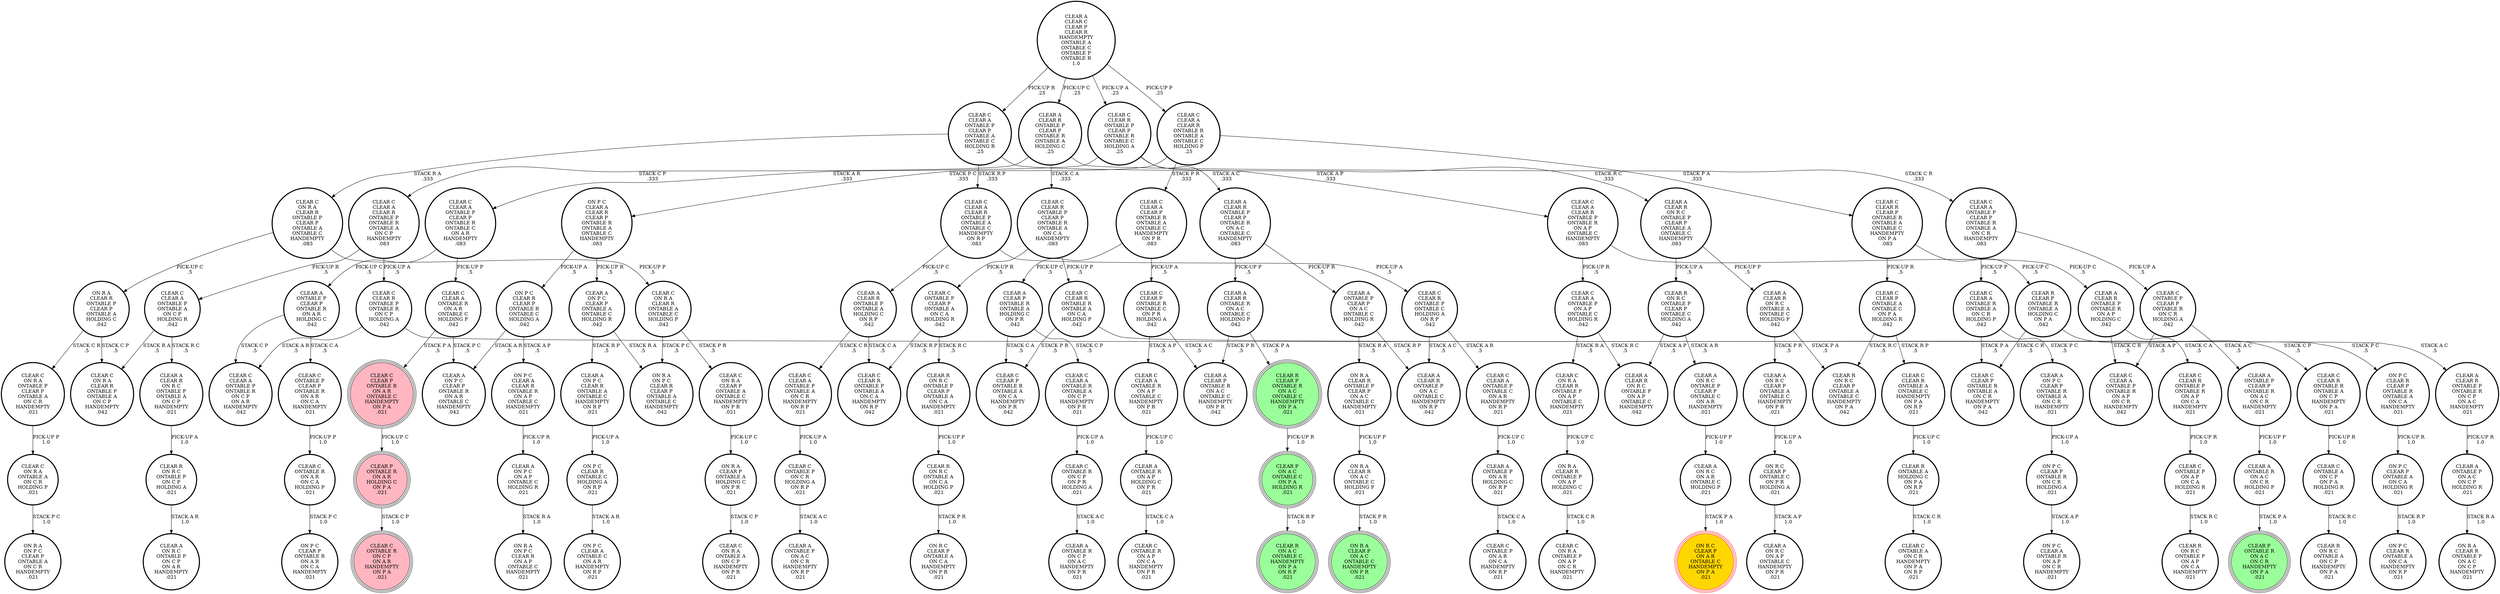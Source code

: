 digraph {
"CLEAR C\nON R A\nONTABLE A\nON C R\nHOLDING P\n.021\n" -> "ON R A\nON P C\nCLEAR P\nONTABLE A\nON C R\nHANDEMPTY\n.021\n"[label="STACK P C\n1.0\n"];
"CLEAR A\nCLEAR R\nONTABLE P\nCLEAR P\nONTABLE R\nON A C\nONTABLE C\nHANDEMPTY\n.083\n" -> "CLEAR A\nCLEAR R\nONTABLE R\nON A C\nONTABLE C\nHOLDING P\n.042\n"[label="PICK-UP P\n.5\n"];
"CLEAR A\nCLEAR R\nONTABLE P\nCLEAR P\nONTABLE R\nON A C\nONTABLE C\nHANDEMPTY\n.083\n" -> "CLEAR A\nONTABLE P\nCLEAR P\nON A C\nONTABLE C\nHOLDING R\n.042\n"[label="PICK-UP R\n.5\n"];
"CLEAR A\nONTABLE P\nON A C\nON C P\nHOLDING R\n.021\n" -> "ON R A\nCLEAR R\nONTABLE P\nON A C\nON C P\nHANDEMPTY\n.021\n"[label="STACK R A\n1.0\n"];
"CLEAR C\nCLEAR R\nONTABLE P\nONTABLE R\nON A P\nON C A\nHANDEMPTY\n.021\n" -> "CLEAR C\nONTABLE P\nON A P\nON C A\nHOLDING R\n.021\n"[label="PICK-UP R\n1.0\n"];
"ON R A\nCLEAR R\nONTABLE P\nCLEAR P\nON A C\nONTABLE C\nHANDEMPTY\n.021\n" -> "ON R A\nCLEAR R\nON A C\nONTABLE C\nHOLDING P\n.021\n"[label="PICK-UP P\n1.0\n"];
"ON R A\nCLEAR P\nONTABLE A\nHOLDING C\nON P R\n.021\n" -> "CLEAR C\nON R A\nONTABLE A\nON C P\nHANDEMPTY\nON P R\n.021\n"[label="STACK C P\n1.0\n"];
"ON R A\nCLEAR R\nONTABLE P\nCLEAR P\nONTABLE A\nHOLDING C\n.042\n" -> "CLEAR C\nON R A\nCLEAR R\nONTABLE P\nONTABLE A\nON C P\nHANDEMPTY\n.042\n"[label="STACK C P\n.5\n"];
"ON R A\nCLEAR R\nONTABLE P\nCLEAR P\nONTABLE A\nHOLDING C\n.042\n" -> "CLEAR C\nON R A\nONTABLE P\nCLEAR P\nONTABLE A\nON C R\nHANDEMPTY\n.021\n"[label="STACK C R\n.5\n"];
"CLEAR R\nCLEAR P\nONTABLE R\nON A C\nONTABLE C\nHANDEMPTY\nON P A\n.021\n" -> "CLEAR P\nON A C\nONTABLE C\nON P A\nHOLDING R\n.021\n"[label="PICK-UP R\n1.0\n"];
"ON P C\nCLEAR P\nONTABLE A\nON C A\nHOLDING R\n.021\n" -> "ON P C\nCLEAR R\nONTABLE A\nON C A\nHANDEMPTY\nON R P\n.021\n"[label="STACK R P\n1.0\n"];
"CLEAR C\nCLEAR A\nONTABLE P\nCLEAR P\nONTABLE A\nONTABLE C\nHOLDING R\n.25\n" -> "CLEAR C\nCLEAR A\nCLEAR R\nONTABLE P\nONTABLE A\nONTABLE C\nHANDEMPTY\nON R P\n.083\n"[label="STACK R P\n.333\n"];
"CLEAR C\nCLEAR A\nONTABLE P\nCLEAR P\nONTABLE A\nONTABLE C\nHOLDING R\n.25\n" -> "CLEAR C\nON R A\nCLEAR R\nONTABLE P\nCLEAR P\nONTABLE A\nONTABLE C\nHANDEMPTY\n.083\n"[label="STACK R A\n.333\n"];
"CLEAR C\nCLEAR A\nONTABLE P\nCLEAR P\nONTABLE A\nONTABLE C\nHOLDING R\n.25\n" -> "CLEAR A\nCLEAR R\nON R C\nONTABLE P\nCLEAR P\nONTABLE A\nONTABLE C\nHANDEMPTY\n.083\n"[label="STACK R C\n.333\n"];
"CLEAR C\nCLEAR A\nONTABLE P\nON A P\nONTABLE C\nHOLDING R\n.042\n" -> "CLEAR C\nON R A\nCLEAR R\nONTABLE P\nON A P\nONTABLE C\nHANDEMPTY\n.021\n"[label="STACK R A\n.5\n"];
"CLEAR C\nCLEAR A\nONTABLE P\nON A P\nONTABLE C\nHOLDING R\n.042\n" -> "CLEAR A\nCLEAR R\nON R C\nONTABLE P\nON A P\nONTABLE C\nHANDEMPTY\n.042\n"[label="STACK R C\n.5\n"];
"CLEAR C\nCLEAR R\nONTABLE P\nCLEAR P\nONTABLE R\nONTABLE C\nHOLDING A\n.25\n" -> "CLEAR C\nCLEAR A\nCLEAR R\nONTABLE P\nONTABLE R\nON A P\nONTABLE C\nHANDEMPTY\n.083\n"[label="STACK A P\n.333\n"];
"CLEAR C\nCLEAR R\nONTABLE P\nCLEAR P\nONTABLE R\nONTABLE C\nHOLDING A\n.25\n" -> "CLEAR A\nCLEAR R\nONTABLE P\nCLEAR P\nONTABLE R\nON A C\nONTABLE C\nHANDEMPTY\n.083\n"[label="STACK A C\n.333\n"];
"CLEAR C\nCLEAR R\nONTABLE P\nCLEAR P\nONTABLE R\nONTABLE C\nHOLDING A\n.25\n" -> "CLEAR C\nCLEAR A\nONTABLE P\nCLEAR P\nONTABLE R\nONTABLE C\nON A R\nHANDEMPTY\n.083\n"[label="STACK A R\n.333\n"];
"CLEAR C\nCLEAR R\nONTABLE A\nONTABLE C\nHANDEMPTY\nON P A\nON R P\n.021\n" -> "CLEAR R\nONTABLE A\nHOLDING C\nON P A\nON R P\n.021\n"[label="PICK-UP C\n1.0\n"];
"CLEAR A\nCLEAR C\nCLEAR P\nCLEAR R\nHANDEMPTY\nONTABLE A\nONTABLE C\nONTABLE P\nONTABLE R\n1.0\n" -> "CLEAR C\nCLEAR R\nONTABLE P\nCLEAR P\nONTABLE R\nONTABLE C\nHOLDING A\n.25\n"[label="PICK-UP A\n.25\n"];
"CLEAR A\nCLEAR C\nCLEAR P\nCLEAR R\nHANDEMPTY\nONTABLE A\nONTABLE C\nONTABLE P\nONTABLE R\n1.0\n" -> "CLEAR A\nCLEAR R\nONTABLE P\nCLEAR P\nONTABLE R\nONTABLE A\nHOLDING C\n.25\n"[label="PICK-UP C\n.25\n"];
"CLEAR A\nCLEAR C\nCLEAR P\nCLEAR R\nHANDEMPTY\nONTABLE A\nONTABLE C\nONTABLE P\nONTABLE R\n1.0\n" -> "CLEAR C\nCLEAR A\nCLEAR R\nONTABLE R\nONTABLE A\nONTABLE C\nHOLDING P\n.25\n"[label="PICK-UP P\n.25\n"];
"CLEAR A\nCLEAR C\nCLEAR P\nCLEAR R\nHANDEMPTY\nONTABLE A\nONTABLE C\nONTABLE P\nONTABLE R\n1.0\n" -> "CLEAR C\nCLEAR A\nONTABLE P\nCLEAR P\nONTABLE A\nONTABLE C\nHOLDING R\n.25\n"[label="PICK-UP R\n.25\n"];
"CLEAR C\nCLEAR A\nONTABLE P\nONTABLE A\nON C P\nHOLDING R\n.042\n" -> "CLEAR C\nON R A\nCLEAR R\nONTABLE P\nONTABLE A\nON C P\nHANDEMPTY\n.042\n"[label="STACK R A\n.5\n"];
"CLEAR C\nCLEAR A\nONTABLE P\nONTABLE A\nON C P\nHOLDING R\n.042\n" -> "CLEAR A\nCLEAR R\nON R C\nONTABLE P\nONTABLE A\nON C P\nHANDEMPTY\n.021\n"[label="STACK R C\n.5\n"];
"CLEAR A\nONTABLE P\nCLEAR P\nONTABLE R\nON A R\nHOLDING C\n.042\n" -> "CLEAR C\nONTABLE P\nCLEAR P\nONTABLE R\nON A R\nON C A\nHANDEMPTY\n.021\n"[label="STACK C A\n.5\n"];
"CLEAR A\nONTABLE P\nCLEAR P\nONTABLE R\nON A R\nHOLDING C\n.042\n" -> "CLEAR C\nCLEAR A\nONTABLE P\nONTABLE R\nON C P\nON A R\nHANDEMPTY\n.042\n"[label="STACK C P\n.5\n"];
"CLEAR A\nON R C\nCLEAR P\nONTABLE A\nONTABLE C\nHANDEMPTY\nON P R\n.021\n" -> "ON R C\nCLEAR P\nONTABLE C\nON P R\nHOLDING A\n.021\n"[label="PICK-UP A\n1.0\n"];
"CLEAR C\nCLEAR A\nONTABLE R\nONTABLE A\nON C R\nHOLDING P\n.042\n" -> "CLEAR A\nON P C\nCLEAR P\nONTABLE R\nONTABLE A\nON C R\nHANDEMPTY\n.021\n"[label="STACK P C\n.5\n"];
"CLEAR C\nCLEAR A\nONTABLE R\nONTABLE A\nON C R\nHOLDING P\n.042\n" -> "CLEAR C\nCLEAR P\nONTABLE R\nONTABLE A\nON C R\nHANDEMPTY\nON P A\n.042\n"[label="STACK P A\n.5\n"];
"CLEAR R\nON R C\nONTABLE A\nON C A\nHOLDING P\n.021\n" -> "ON R C\nCLEAR P\nONTABLE A\nON C A\nHANDEMPTY\nON P R\n.021\n"[label="STACK P R\n1.0\n"];
"ON R A\nCLEAR R\nONTABLE P\nON A P\nHOLDING C\n.021\n" -> "CLEAR C\nON R A\nONTABLE P\nON A P\nON C R\nHANDEMPTY\n.021\n"[label="STACK C R\n1.0\n"];
"CLEAR C\nCLEAR P\nONTABLE R\nON A R\nONTABLE C\nHANDEMPTY\nON P A\n.021\n" -> "CLEAR P\nONTABLE R\nON A R\nHOLDING C\nON P A\n.021\n"[label="PICK-UP C\n1.0\n"];
"CLEAR C\nCLEAR R\nONTABLE R\nONTABLE A\nON C P\nHANDEMPTY\nON P A\n.021\n" -> "CLEAR C\nONTABLE A\nON C P\nON P A\nHOLDING R\n.021\n"[label="PICK-UP R\n1.0\n"];
"CLEAR C\nONTABLE R\nON A R\nON C A\nHOLDING P\n.021\n" -> "ON P C\nCLEAR P\nONTABLE R\nON A R\nON C A\nHANDEMPTY\n.021\n"[label="STACK P C\n1.0\n"];
"CLEAR A\nON P C\nCLEAR P\nONTABLE A\nONTABLE C\nHOLDING R\n.042\n" -> "CLEAR A\nON P C\nCLEAR R\nONTABLE A\nONTABLE C\nHANDEMPTY\nON R P\n.021\n"[label="STACK R P\n.5\n"];
"CLEAR A\nON P C\nCLEAR P\nONTABLE A\nONTABLE C\nHOLDING R\n.042\n" -> "ON R A\nON P C\nCLEAR R\nCLEAR P\nONTABLE A\nONTABLE C\nHANDEMPTY\n.042\n"[label="STACK R A\n.5\n"];
"CLEAR C\nON R A\nCLEAR R\nONTABLE A\nONTABLE C\nHOLDING P\n.042\n" -> "ON R A\nON P C\nCLEAR R\nCLEAR P\nONTABLE A\nONTABLE C\nHANDEMPTY\n.042\n"[label="STACK P C\n.5\n"];
"CLEAR C\nON R A\nCLEAR R\nONTABLE A\nONTABLE C\nHOLDING P\n.042\n" -> "CLEAR C\nON R A\nCLEAR P\nONTABLE A\nONTABLE C\nHANDEMPTY\nON P R\n.021\n"[label="STACK P R\n.5\n"];
"CLEAR A\nONTABLE P\nON A R\nHOLDING C\nON R P\n.021\n" -> "CLEAR C\nONTABLE P\nON A R\nON C A\nHANDEMPTY\nON R P\n.021\n"[label="STACK C A\n1.0\n"];
"CLEAR C\nCLEAR A\nONTABLE P\nONTABLE A\nON C R\nHANDEMPTY\nON R P\n.021\n" -> "CLEAR C\nONTABLE P\nON C R\nHOLDING A\nON R P\n.021\n"[label="PICK-UP A\n1.0\n"];
"CLEAR C\nON R A\nCLEAR P\nONTABLE A\nONTABLE C\nHANDEMPTY\nON P R\n.021\n" -> "ON R A\nCLEAR P\nONTABLE A\nHOLDING C\nON P R\n.021\n"[label="PICK-UP C\n1.0\n"];
"CLEAR C\nONTABLE R\nON C P\nON P R\nHOLDING A\n.021\n" -> "CLEAR A\nONTABLE R\nON C P\nON A C\nHANDEMPTY\nON P R\n.021\n"[label="STACK A C\n1.0\n"];
"CLEAR C\nONTABLE A\nON C P\nON P A\nHOLDING R\n.021\n" -> "CLEAR R\nON R C\nONTABLE A\nON C P\nHANDEMPTY\nON P A\n.021\n"[label="STACK R C\n1.0\n"];
"CLEAR C\nON R A\nONTABLE P\nCLEAR P\nONTABLE A\nON C R\nHANDEMPTY\n.021\n" -> "CLEAR C\nON R A\nONTABLE A\nON C R\nHOLDING P\n.021\n"[label="PICK-UP P\n1.0\n"];
"ON R C\nCLEAR P\nONTABLE C\nON P R\nHOLDING A\n.021\n" -> "CLEAR A\nON R C\nON A P\nONTABLE C\nHANDEMPTY\nON P R\n.021\n"[label="STACK A P\n1.0\n"];
"CLEAR C\nCLEAR A\nONTABLE R\nON A P\nONTABLE C\nHANDEMPTY\nON P R\n.021\n" -> "CLEAR A\nONTABLE R\nON A P\nHOLDING C\nON P R\n.021\n"[label="PICK-UP C\n1.0\n"];
"CLEAR A\nON P C\nCLEAR P\nONTABLE R\nONTABLE A\nON C R\nHANDEMPTY\n.021\n" -> "ON P C\nCLEAR P\nONTABLE R\nON C R\nHOLDING A\n.021\n"[label="PICK-UP A\n1.0\n"];
"CLEAR C\nCLEAR A\nCLEAR R\nONTABLE P\nONTABLE R\nONTABLE A\nON C P\nHANDEMPTY\n.083\n" -> "CLEAR C\nCLEAR A\nONTABLE P\nONTABLE A\nON C P\nHOLDING R\n.042\n"[label="PICK-UP R\n.5\n"];
"CLEAR C\nCLEAR A\nCLEAR R\nONTABLE P\nONTABLE R\nONTABLE A\nON C P\nHANDEMPTY\n.083\n" -> "CLEAR C\nCLEAR R\nONTABLE P\nONTABLE R\nON C P\nHOLDING A\n.042\n"[label="PICK-UP A\n.5\n"];
"CLEAR A\nCLEAR R\nONTABLE P\nONTABLE A\nHOLDING C\nON R P\n.042\n" -> "CLEAR C\nCLEAR R\nONTABLE P\nONTABLE A\nON C A\nHANDEMPTY\nON R P\n.042\n"[label="STACK C A\n.5\n"];
"CLEAR A\nCLEAR R\nONTABLE P\nONTABLE A\nHOLDING C\nON R P\n.042\n" -> "CLEAR C\nCLEAR A\nONTABLE P\nONTABLE A\nON C R\nHANDEMPTY\nON R P\n.021\n"[label="STACK C R\n.5\n"];
"ON P C\nCLEAR R\nCLEAR P\nONTABLE R\nONTABLE C\nHOLDING A\n.042\n" -> "CLEAR A\nON P C\nCLEAR P\nONTABLE R\nON A R\nONTABLE C\nHANDEMPTY\n.042\n"[label="STACK A R\n.5\n"];
"ON P C\nCLEAR R\nCLEAR P\nONTABLE R\nONTABLE C\nHOLDING A\n.042\n" -> "ON P C\nCLEAR A\nCLEAR R\nONTABLE R\nON A P\nONTABLE C\nHANDEMPTY\n.021\n"[label="STACK A P\n.5\n"];
"ON P C\nCLEAR P\nONTABLE R\nON C R\nHOLDING A\n.021\n" -> "ON P C\nCLEAR A\nONTABLE R\nON A P\nON C R\nHANDEMPTY\n.021\n"[label="STACK A P\n1.0\n"];
"CLEAR A\nONTABLE R\nON A P\nHOLDING C\nON P R\n.021\n" -> "CLEAR C\nONTABLE R\nON A P\nON C A\nHANDEMPTY\nON P R\n.021\n"[label="STACK C A\n1.0\n"];
"CLEAR A\nCLEAR R\nONTABLE P\nONTABLE R\nON C P\nON A C\nHANDEMPTY\n.021\n" -> "CLEAR A\nONTABLE P\nON A C\nON C P\nHOLDING R\n.021\n"[label="PICK-UP R\n1.0\n"];
"CLEAR C\nCLEAR R\nCLEAR P\nONTABLE R\nONTABLE A\nONTABLE C\nHANDEMPTY\nON P A\n.083\n" -> "CLEAR C\nCLEAR P\nONTABLE A\nONTABLE C\nON P A\nHOLDING R\n.042\n"[label="PICK-UP R\n.5\n"];
"CLEAR C\nCLEAR R\nCLEAR P\nONTABLE R\nONTABLE A\nONTABLE C\nHANDEMPTY\nON P A\n.083\n" -> "CLEAR R\nCLEAR P\nONTABLE R\nONTABLE A\nHOLDING C\nON P A\n.042\n"[label="PICK-UP C\n.5\n"];
"CLEAR A\nCLEAR P\nONTABLE R\nONTABLE A\nHOLDING C\nON P R\n.042\n" -> "CLEAR C\nCLEAR A\nONTABLE R\nONTABLE A\nON C P\nHANDEMPTY\nON P R\n.021\n"[label="STACK C P\n.5\n"];
"CLEAR A\nCLEAR P\nONTABLE R\nONTABLE A\nHOLDING C\nON P R\n.042\n" -> "CLEAR C\nCLEAR P\nONTABLE R\nONTABLE A\nON C A\nHANDEMPTY\nON P R\n.042\n"[label="STACK C A\n.5\n"];
"CLEAR A\nON P C\nON A P\nONTABLE C\nHOLDING R\n.021\n" -> "ON R A\nON P C\nCLEAR R\nON A P\nONTABLE C\nHANDEMPTY\n.021\n"[label="STACK R A\n1.0\n"];
"ON R A\nCLEAR R\nON A C\nONTABLE C\nHOLDING P\n.021\n" -> "ON R A\nCLEAR P\nON A C\nONTABLE C\nHANDEMPTY\nON P R\n.021\n"[label="STACK P R\n1.0\n"];
"CLEAR C\nCLEAR A\nONTABLE R\nON A R\nONTABLE C\nHOLDING P\n.042\n" -> "CLEAR C\nCLEAR P\nONTABLE R\nON A R\nONTABLE C\nHANDEMPTY\nON P A\n.021\n"[label="STACK P A\n.5\n"];
"CLEAR C\nCLEAR A\nONTABLE R\nON A R\nONTABLE C\nHOLDING P\n.042\n" -> "CLEAR A\nON P C\nCLEAR P\nONTABLE R\nON A R\nONTABLE C\nHANDEMPTY\n.042\n"[label="STACK P C\n.5\n"];
"ON P C\nCLEAR A\nCLEAR R\nONTABLE R\nON A P\nONTABLE C\nHANDEMPTY\n.021\n" -> "CLEAR A\nON P C\nON A P\nONTABLE C\nHOLDING R\n.021\n"[label="PICK-UP R\n1.0\n"];
"CLEAR C\nONTABLE P\nON C R\nHOLDING A\nON R P\n.021\n" -> "CLEAR A\nONTABLE P\nON A C\nON C R\nHANDEMPTY\nON R P\n.021\n"[label="STACK A C\n1.0\n"];
"ON P C\nCLEAR A\nCLEAR R\nCLEAR P\nONTABLE R\nONTABLE A\nONTABLE C\nHANDEMPTY\n.083\n" -> "CLEAR A\nON P C\nCLEAR P\nONTABLE A\nONTABLE C\nHOLDING R\n.042\n"[label="PICK-UP R\n.5\n"];
"ON P C\nCLEAR A\nCLEAR R\nCLEAR P\nONTABLE R\nONTABLE A\nONTABLE C\nHANDEMPTY\n.083\n" -> "ON P C\nCLEAR R\nCLEAR P\nONTABLE R\nONTABLE C\nHOLDING A\n.042\n"[label="PICK-UP A\n.5\n"];
"CLEAR A\nCLEAR R\nONTABLE P\nONTABLE R\nON A P\nHOLDING C\n.042\n" -> "CLEAR C\nCLEAR R\nONTABLE P\nONTABLE R\nON A P\nON C A\nHANDEMPTY\n.021\n"[label="STACK C A\n.5\n"];
"CLEAR A\nCLEAR R\nONTABLE P\nONTABLE R\nON A P\nHOLDING C\n.042\n" -> "CLEAR C\nCLEAR A\nONTABLE P\nONTABLE R\nON A P\nON C R\nHANDEMPTY\n.042\n"[label="STACK C R\n.5\n"];
"CLEAR C\nCLEAR A\nONTABLE P\nCLEAR P\nONTABLE R\nONTABLE C\nON A R\nHANDEMPTY\n.083\n" -> "CLEAR A\nONTABLE P\nCLEAR P\nONTABLE R\nON A R\nHOLDING C\n.042\n"[label="PICK-UP C\n.5\n"];
"CLEAR C\nCLEAR A\nONTABLE P\nCLEAR P\nONTABLE R\nONTABLE C\nON A R\nHANDEMPTY\n.083\n" -> "CLEAR C\nCLEAR A\nONTABLE R\nON A R\nONTABLE C\nHOLDING P\n.042\n"[label="PICK-UP P\n.5\n"];
"CLEAR A\nON R C\nON A R\nONTABLE C\nHOLDING P\n.021\n" -> "ON R C\nCLEAR P\nON A R\nONTABLE C\nHANDEMPTY\nON P A\n.021\n"[label="STACK P A\n1.0\n"];
"CLEAR A\nONTABLE P\nCLEAR P\nON A C\nONTABLE C\nHOLDING R\n.042\n" -> "CLEAR A\nCLEAR R\nONTABLE P\nON A C\nONTABLE C\nHANDEMPTY\nON R P\n.042\n"[label="STACK R P\n.5\n"];
"CLEAR A\nONTABLE P\nCLEAR P\nON A C\nONTABLE C\nHOLDING R\n.042\n" -> "ON R A\nCLEAR R\nONTABLE P\nCLEAR P\nON A C\nONTABLE C\nHANDEMPTY\n.021\n"[label="STACK R A\n.5\n"];
"CLEAR C\nCLEAR P\nONTABLE R\nONTABLE C\nON P R\nHOLDING A\n.042\n" -> "CLEAR C\nCLEAR A\nONTABLE R\nON A P\nONTABLE C\nHANDEMPTY\nON P R\n.021\n"[label="STACK A P\n.5\n"];
"CLEAR C\nCLEAR P\nONTABLE R\nONTABLE C\nON P R\nHOLDING A\n.042\n" -> "CLEAR A\nCLEAR P\nONTABLE R\nON A C\nONTABLE C\nHANDEMPTY\nON P R\n.042\n"[label="STACK A C\n.5\n"];
"CLEAR C\nCLEAR A\nCLEAR P\nONTABLE R\nONTABLE A\nONTABLE C\nHANDEMPTY\nON P R\n.083\n" -> "CLEAR A\nCLEAR P\nONTABLE R\nONTABLE A\nHOLDING C\nON P R\n.042\n"[label="PICK-UP C\n.5\n"];
"CLEAR C\nCLEAR A\nCLEAR P\nONTABLE R\nONTABLE A\nONTABLE C\nHANDEMPTY\nON P R\n.083\n" -> "CLEAR C\nCLEAR P\nONTABLE R\nONTABLE C\nON P R\nHOLDING A\n.042\n"[label="PICK-UP A\n.5\n"];
"ON P C\nCLEAR R\nONTABLE C\nHOLDING A\nON R P\n.021\n" -> "ON P C\nCLEAR A\nONTABLE C\nON A R\nHANDEMPTY\nON R P\n.021\n"[label="STACK A R\n1.0\n"];
"CLEAR C\nONTABLE P\nCLEAR P\nONTABLE R\nON A R\nON C A\nHANDEMPTY\n.021\n" -> "CLEAR C\nONTABLE R\nON A R\nON C A\nHOLDING P\n.021\n"[label="PICK-UP P\n1.0\n"];
"CLEAR R\nON R C\nONTABLE P\nCLEAR P\nONTABLE A\nON C A\nHANDEMPTY\n.021\n" -> "CLEAR R\nON R C\nONTABLE A\nON C A\nHOLDING P\n.021\n"[label="PICK-UP P\n1.0\n"];
"CLEAR C\nCLEAR A\nCLEAR R\nONTABLE P\nONTABLE R\nON A P\nONTABLE C\nHANDEMPTY\n.083\n" -> "CLEAR A\nCLEAR R\nONTABLE P\nONTABLE R\nON A P\nHOLDING C\n.042\n"[label="PICK-UP C\n.5\n"];
"CLEAR C\nCLEAR A\nCLEAR R\nONTABLE P\nONTABLE R\nON A P\nONTABLE C\nHANDEMPTY\n.083\n" -> "CLEAR C\nCLEAR A\nONTABLE P\nON A P\nONTABLE C\nHOLDING R\n.042\n"[label="PICK-UP R\n.5\n"];
"CLEAR C\nONTABLE P\nCLEAR P\nONTABLE R\nON C R\nHOLDING A\n.042\n" -> "CLEAR C\nCLEAR A\nONTABLE P\nONTABLE R\nON A P\nON C R\nHANDEMPTY\n.042\n"[label="STACK A P\n.5\n"];
"CLEAR C\nONTABLE P\nCLEAR P\nONTABLE R\nON C R\nHOLDING A\n.042\n" -> "CLEAR A\nONTABLE P\nCLEAR P\nONTABLE R\nON A C\nON C R\nHANDEMPTY\n.021\n"[label="STACK A C\n.5\n"];
"CLEAR A\nON R C\nONTABLE P\nCLEAR P\nONTABLE C\nON A R\nHANDEMPTY\n.021\n" -> "CLEAR A\nON R C\nON A R\nONTABLE C\nHOLDING P\n.021\n"[label="PICK-UP P\n1.0\n"];
"CLEAR C\nCLEAR A\nONTABLE P\nCLEAR P\nONTABLE R\nONTABLE A\nON C R\nHANDEMPTY\n.083\n" -> "CLEAR C\nCLEAR A\nONTABLE R\nONTABLE A\nON C R\nHOLDING P\n.042\n"[label="PICK-UP P\n.5\n"];
"CLEAR C\nCLEAR A\nONTABLE P\nCLEAR P\nONTABLE R\nONTABLE A\nON C R\nHANDEMPTY\n.083\n" -> "CLEAR C\nONTABLE P\nCLEAR P\nONTABLE R\nON C R\nHOLDING A\n.042\n"[label="PICK-UP A\n.5\n"];
"CLEAR C\nCLEAR R\nONTABLE P\nONTABLE R\nON C P\nHOLDING A\n.042\n" -> "CLEAR A\nCLEAR R\nONTABLE P\nONTABLE R\nON C P\nON A C\nHANDEMPTY\n.021\n"[label="STACK A C\n.5\n"];
"CLEAR C\nCLEAR R\nONTABLE P\nONTABLE R\nON C P\nHOLDING A\n.042\n" -> "CLEAR C\nCLEAR A\nONTABLE P\nONTABLE R\nON C P\nON A R\nHANDEMPTY\n.042\n"[label="STACK A R\n.5\n"];
"CLEAR C\nONTABLE P\nCLEAR P\nONTABLE A\nON C A\nHOLDING R\n.042\n" -> "CLEAR R\nON R C\nONTABLE P\nCLEAR P\nONTABLE A\nON C A\nHANDEMPTY\n.021\n"[label="STACK R C\n.5\n"];
"CLEAR C\nONTABLE P\nCLEAR P\nONTABLE A\nON C A\nHOLDING R\n.042\n" -> "CLEAR C\nCLEAR R\nONTABLE P\nONTABLE A\nON C A\nHANDEMPTY\nON R P\n.042\n"[label="STACK R P\n.5\n"];
"CLEAR A\nCLEAR R\nON R C\nONTABLE P\nCLEAR P\nONTABLE A\nONTABLE C\nHANDEMPTY\n.083\n" -> "CLEAR R\nON R C\nONTABLE P\nCLEAR P\nONTABLE C\nHOLDING A\n.042\n"[label="PICK-UP A\n.5\n"];
"CLEAR A\nCLEAR R\nON R C\nONTABLE P\nCLEAR P\nONTABLE A\nONTABLE C\nHANDEMPTY\n.083\n" -> "CLEAR A\nCLEAR R\nON R C\nONTABLE A\nONTABLE C\nHOLDING P\n.042\n"[label="PICK-UP P\n.5\n"];
"CLEAR C\nCLEAR R\nONTABLE P\nCLEAR P\nONTABLE R\nONTABLE A\nON C A\nHANDEMPTY\n.083\n" -> "CLEAR C\nCLEAR R\nONTABLE R\nONTABLE A\nON C A\nHOLDING P\n.042\n"[label="PICK-UP P\n.5\n"];
"CLEAR C\nCLEAR R\nONTABLE P\nCLEAR P\nONTABLE R\nONTABLE A\nON C A\nHANDEMPTY\n.083\n" -> "CLEAR C\nONTABLE P\nCLEAR P\nONTABLE A\nON C A\nHOLDING R\n.042\n"[label="PICK-UP R\n.5\n"];
"CLEAR P\nON A C\nONTABLE C\nON P A\nHOLDING R\n.021\n" -> "CLEAR R\nON A C\nONTABLE C\nHANDEMPTY\nON P A\nON R P\n.021\n"[label="STACK R P\n1.0\n"];
"CLEAR C\nCLEAR A\nONTABLE P\nONTABLE C\nON A R\nHANDEMPTY\nON R P\n.021\n" -> "CLEAR A\nONTABLE P\nON A R\nHOLDING C\nON R P\n.021\n"[label="PICK-UP C\n1.0\n"];
"CLEAR C\nON R A\nCLEAR R\nONTABLE P\nON A P\nONTABLE C\nHANDEMPTY\n.021\n" -> "ON R A\nCLEAR R\nONTABLE P\nON A P\nHOLDING C\n.021\n"[label="PICK-UP C\n1.0\n"];
"CLEAR P\nONTABLE R\nON A R\nHOLDING C\nON P A\n.021\n" -> "CLEAR C\nONTABLE R\nON C P\nON A R\nHANDEMPTY\nON P A\n.021\n"[label="STACK C P\n1.0\n"];
"CLEAR A\nON P C\nCLEAR R\nONTABLE A\nONTABLE C\nHANDEMPTY\nON R P\n.021\n" -> "ON P C\nCLEAR R\nONTABLE C\nHOLDING A\nON R P\n.021\n"[label="PICK-UP A\n1.0\n"];
"CLEAR A\nONTABLE R\nON A C\nON C R\nHOLDING P\n.021\n" -> "CLEAR P\nONTABLE R\nON A C\nON C R\nHANDEMPTY\nON P A\n.021\n"[label="STACK P A\n1.0\n"];
"CLEAR C\nCLEAR R\nONTABLE P\nONTABLE C\nHOLDING A\nON R P\n.042\n" -> "CLEAR A\nCLEAR R\nONTABLE P\nON A C\nONTABLE C\nHANDEMPTY\nON R P\n.042\n"[label="STACK A C\n.5\n"];
"CLEAR C\nCLEAR R\nONTABLE P\nONTABLE C\nHOLDING A\nON R P\n.042\n" -> "CLEAR C\nCLEAR A\nONTABLE P\nONTABLE C\nON A R\nHANDEMPTY\nON R P\n.021\n"[label="STACK A R\n.5\n"];
"CLEAR R\nON R C\nONTABLE P\nON C P\nHOLDING A\n.021\n" -> "CLEAR A\nON R C\nONTABLE P\nON C P\nON A R\nHANDEMPTY\n.021\n"[label="STACK A R\n1.0\n"];
"CLEAR A\nCLEAR R\nON R C\nONTABLE A\nONTABLE C\nHOLDING P\n.042\n" -> "CLEAR R\nON R C\nCLEAR P\nONTABLE A\nONTABLE C\nHANDEMPTY\nON P A\n.042\n"[label="STACK P A\n.5\n"];
"CLEAR A\nCLEAR R\nON R C\nONTABLE A\nONTABLE C\nHOLDING P\n.042\n" -> "CLEAR A\nON R C\nCLEAR P\nONTABLE A\nONTABLE C\nHANDEMPTY\nON P R\n.021\n"[label="STACK P R\n.5\n"];
"CLEAR A\nCLEAR R\nONTABLE R\nON A C\nONTABLE C\nHOLDING P\n.042\n" -> "CLEAR R\nCLEAR P\nONTABLE R\nON A C\nONTABLE C\nHANDEMPTY\nON P A\n.021\n"[label="STACK P A\n.5\n"];
"CLEAR A\nCLEAR R\nONTABLE R\nON A C\nONTABLE C\nHOLDING P\n.042\n" -> "CLEAR A\nCLEAR P\nONTABLE R\nON A C\nONTABLE C\nHANDEMPTY\nON P R\n.042\n"[label="STACK P R\n.5\n"];
"ON P C\nCLEAR R\nCLEAR P\nONTABLE R\nONTABLE A\nON C A\nHANDEMPTY\n.021\n" -> "ON P C\nCLEAR P\nONTABLE A\nON C A\nHOLDING R\n.021\n"[label="PICK-UP R\n1.0\n"];
"CLEAR C\nONTABLE P\nON A P\nON C A\nHOLDING R\n.021\n" -> "CLEAR R\nON R C\nONTABLE P\nON A P\nON C A\nHANDEMPTY\n.021\n"[label="STACK R C\n1.0\n"];
"CLEAR C\nON R A\nCLEAR R\nONTABLE P\nCLEAR P\nONTABLE A\nONTABLE C\nHANDEMPTY\n.083\n" -> "ON R A\nCLEAR R\nONTABLE P\nCLEAR P\nONTABLE A\nHOLDING C\n.042\n"[label="PICK-UP C\n.5\n"];
"CLEAR C\nON R A\nCLEAR R\nONTABLE P\nCLEAR P\nONTABLE A\nONTABLE C\nHANDEMPTY\n.083\n" -> "CLEAR C\nON R A\nCLEAR R\nONTABLE A\nONTABLE C\nHOLDING P\n.042\n"[label="PICK-UP P\n.5\n"];
"CLEAR R\nON R C\nONTABLE P\nCLEAR P\nONTABLE C\nHOLDING A\n.042\n" -> "CLEAR A\nCLEAR R\nON R C\nONTABLE P\nON A P\nONTABLE C\nHANDEMPTY\n.042\n"[label="STACK A P\n.5\n"];
"CLEAR R\nON R C\nONTABLE P\nCLEAR P\nONTABLE C\nHOLDING A\n.042\n" -> "CLEAR A\nON R C\nONTABLE P\nCLEAR P\nONTABLE C\nON A R\nHANDEMPTY\n.021\n"[label="STACK A R\n.5\n"];
"CLEAR A\nCLEAR R\nON R C\nONTABLE P\nONTABLE A\nON C P\nHANDEMPTY\n.021\n" -> "CLEAR R\nON R C\nONTABLE P\nON C P\nHOLDING A\n.021\n"[label="PICK-UP A\n1.0\n"];
"CLEAR C\nCLEAR P\nONTABLE A\nONTABLE C\nON P A\nHOLDING R\n.042\n" -> "CLEAR C\nCLEAR R\nONTABLE A\nONTABLE C\nHANDEMPTY\nON P A\nON R P\n.021\n"[label="STACK R P\n.5\n"];
"CLEAR C\nCLEAR P\nONTABLE A\nONTABLE C\nON P A\nHOLDING R\n.042\n" -> "CLEAR R\nON R C\nCLEAR P\nONTABLE A\nONTABLE C\nHANDEMPTY\nON P A\n.042\n"[label="STACK R C\n.5\n"];
"CLEAR C\nCLEAR A\nCLEAR R\nONTABLE P\nONTABLE A\nONTABLE C\nHANDEMPTY\nON R P\n.083\n" -> "CLEAR A\nCLEAR R\nONTABLE P\nONTABLE A\nHOLDING C\nON R P\n.042\n"[label="PICK-UP C\n.5\n"];
"CLEAR C\nCLEAR A\nCLEAR R\nONTABLE P\nONTABLE A\nONTABLE C\nHANDEMPTY\nON R P\n.083\n" -> "CLEAR C\nCLEAR R\nONTABLE P\nONTABLE C\nHOLDING A\nON R P\n.042\n"[label="PICK-UP A\n.5\n"];
"CLEAR A\nCLEAR R\nONTABLE P\nCLEAR P\nONTABLE R\nONTABLE A\nHOLDING C\n.25\n" -> "CLEAR C\nCLEAR A\nCLEAR R\nONTABLE P\nONTABLE R\nONTABLE A\nON C P\nHANDEMPTY\n.083\n"[label="STACK C P\n.333\n"];
"CLEAR A\nCLEAR R\nONTABLE P\nCLEAR P\nONTABLE R\nONTABLE A\nHOLDING C\n.25\n" -> "CLEAR C\nCLEAR R\nONTABLE P\nCLEAR P\nONTABLE R\nONTABLE A\nON C A\nHANDEMPTY\n.083\n"[label="STACK C A\n.333\n"];
"CLEAR A\nCLEAR R\nONTABLE P\nCLEAR P\nONTABLE R\nONTABLE A\nHOLDING C\n.25\n" -> "CLEAR C\nCLEAR A\nONTABLE P\nCLEAR P\nONTABLE R\nONTABLE A\nON C R\nHANDEMPTY\n.083\n"[label="STACK C R\n.333\n"];
"CLEAR A\nONTABLE P\nCLEAR P\nONTABLE R\nON A C\nON C R\nHANDEMPTY\n.021\n" -> "CLEAR A\nONTABLE R\nON A C\nON C R\nHOLDING P\n.021\n"[label="PICK-UP P\n1.0\n"];
"CLEAR C\nCLEAR R\nONTABLE R\nONTABLE A\nON C A\nHOLDING P\n.042\n" -> "ON P C\nCLEAR R\nCLEAR P\nONTABLE R\nONTABLE A\nON C A\nHANDEMPTY\n.021\n"[label="STACK P C\n.5\n"];
"CLEAR C\nCLEAR R\nONTABLE R\nONTABLE A\nON C A\nHOLDING P\n.042\n" -> "CLEAR C\nCLEAR P\nONTABLE R\nONTABLE A\nON C A\nHANDEMPTY\nON P R\n.042\n"[label="STACK P R\n.5\n"];
"CLEAR R\nCLEAR P\nONTABLE R\nONTABLE A\nHOLDING C\nON P A\n.042\n" -> "CLEAR C\nCLEAR P\nONTABLE R\nONTABLE A\nON C R\nHANDEMPTY\nON P A\n.042\n"[label="STACK C R\n.5\n"];
"CLEAR R\nCLEAR P\nONTABLE R\nONTABLE A\nHOLDING C\nON P A\n.042\n" -> "CLEAR C\nCLEAR R\nONTABLE R\nONTABLE A\nON C P\nHANDEMPTY\nON P A\n.021\n"[label="STACK C P\n.5\n"];
"CLEAR C\nCLEAR A\nONTABLE R\nONTABLE A\nON C P\nHANDEMPTY\nON P R\n.021\n" -> "CLEAR C\nONTABLE R\nON C P\nON P R\nHOLDING A\n.021\n"[label="PICK-UP A\n1.0\n"];
"CLEAR R\nONTABLE A\nHOLDING C\nON P A\nON R P\n.021\n" -> "CLEAR C\nONTABLE A\nON C R\nHANDEMPTY\nON P A\nON R P\n.021\n"[label="STACK C R\n1.0\n"];
"CLEAR C\nCLEAR A\nCLEAR R\nONTABLE R\nONTABLE A\nONTABLE C\nHOLDING P\n.25\n" -> "ON P C\nCLEAR A\nCLEAR R\nCLEAR P\nONTABLE R\nONTABLE A\nONTABLE C\nHANDEMPTY\n.083\n"[label="STACK P C\n.333\n"];
"CLEAR C\nCLEAR A\nCLEAR R\nONTABLE R\nONTABLE A\nONTABLE C\nHOLDING P\n.25\n" -> "CLEAR C\nCLEAR R\nCLEAR P\nONTABLE R\nONTABLE A\nONTABLE C\nHANDEMPTY\nON P A\n.083\n"[label="STACK P A\n.333\n"];
"CLEAR C\nCLEAR A\nCLEAR R\nONTABLE R\nONTABLE A\nONTABLE C\nHOLDING P\n.25\n" -> "CLEAR C\nCLEAR A\nCLEAR P\nONTABLE R\nONTABLE A\nONTABLE C\nHANDEMPTY\nON P R\n.083\n"[label="STACK P R\n.333\n"];
"CLEAR A\nCLEAR P\nONTABLE R\nON A C\nONTABLE C\nHANDEMPTY\nON P R\n.042\n" [shape=circle, penwidth=3];
"CLEAR C\nON R A\nONTABLE P\nON A P\nON C R\nHANDEMPTY\n.021\n" [shape=circle, penwidth=3];
"CLEAR R\nON R C\nCLEAR P\nONTABLE A\nONTABLE C\nHANDEMPTY\nON P A\n.042\n" [shape=circle, penwidth=3];
"CLEAR A\nON R C\nON A P\nONTABLE C\nHANDEMPTY\nON P R\n.021\n" [shape=circle, penwidth=3];
"CLEAR C\nCLEAR P\nONTABLE R\nONTABLE A\nON C R\nHANDEMPTY\nON P A\n.042\n" [shape=circle, penwidth=3];
"ON P C\nCLEAR R\nONTABLE A\nON C A\nHANDEMPTY\nON R P\n.021\n" [shape=circle, penwidth=3];
"ON P C\nCLEAR P\nONTABLE R\nON A R\nON C A\nHANDEMPTY\n.021\n" [shape=circle, penwidth=3];
"CLEAR A\nCLEAR R\nON R C\nONTABLE P\nON A P\nONTABLE C\nHANDEMPTY\n.042\n" [shape=circle, penwidth=3];
"CLEAR C\nCLEAR R\nONTABLE P\nONTABLE A\nON C A\nHANDEMPTY\nON R P\n.042\n" [shape=circle, penwidth=3];
"ON R A\nCLEAR R\nONTABLE P\nON A C\nON C P\nHANDEMPTY\n.021\n" [shape=circle, penwidth=3];
"CLEAR C\nCLEAR A\nONTABLE P\nONTABLE R\nON A P\nON C R\nHANDEMPTY\n.042\n" [shape=circle, penwidth=3];
"CLEAR A\nON R C\nONTABLE P\nON C P\nON A R\nHANDEMPTY\n.021\n" [shape=circle, penwidth=3];
"CLEAR C\nCLEAR P\nONTABLE R\nONTABLE A\nON C A\nHANDEMPTY\nON P R\n.042\n" [shape=circle, penwidth=3];
"ON R A\nCLEAR P\nON A C\nONTABLE C\nHANDEMPTY\nON P R\n.021\n" [shape=circle, style=filled, fillcolor=palegreen1, peripheries=3];
"CLEAR R\nON R C\nONTABLE A\nON C P\nHANDEMPTY\nON P A\n.021\n" [shape=circle, penwidth=3];
"CLEAR C\nONTABLE R\nON C P\nON A R\nHANDEMPTY\nON P A\n.021\n" [shape=circle, style=filled, fillcolor=lightpink, peripheries=3];
"CLEAR C\nCLEAR A\nONTABLE P\nONTABLE R\nON C P\nON A R\nHANDEMPTY\n.042\n" [shape=circle, penwidth=3];
"CLEAR A\nONTABLE R\nON C P\nON A C\nHANDEMPTY\nON P R\n.021\n" [shape=circle, penwidth=3];
"CLEAR A\nON P C\nCLEAR P\nONTABLE R\nON A R\nONTABLE C\nHANDEMPTY\n.042\n" [shape=circle, penwidth=3];
"CLEAR R\nON A C\nONTABLE C\nHANDEMPTY\nON P A\nON R P\n.021\n" [shape=circle, style=filled, fillcolor=palegreen1, peripheries=3];
"ON R C\nCLEAR P\nON A R\nONTABLE C\nHANDEMPTY\nON P A\n.021\n" [shape=circle, style=filled color=red, fillcolor=gold, peripheries=3];
"ON P C\nCLEAR A\nONTABLE R\nON A P\nON C R\nHANDEMPTY\n.021\n" [shape=circle, penwidth=3];
"ON R C\nCLEAR P\nONTABLE A\nON C A\nHANDEMPTY\nON P R\n.021\n" [shape=circle, penwidth=3];
"CLEAR R\nON R C\nONTABLE P\nON A P\nON C A\nHANDEMPTY\n.021\n" [shape=circle, penwidth=3];
"CLEAR C\nON R A\nCLEAR R\nONTABLE P\nONTABLE A\nON C P\nHANDEMPTY\n.042\n" [shape=circle, penwidth=3];
"CLEAR C\nONTABLE P\nON A R\nON C A\nHANDEMPTY\nON R P\n.021\n" [shape=circle, penwidth=3];
"ON P C\nCLEAR A\nONTABLE C\nON A R\nHANDEMPTY\nON R P\n.021\n" [shape=circle, penwidth=3];
"CLEAR C\nON R A\nONTABLE A\nON C P\nHANDEMPTY\nON P R\n.021\n" [shape=circle, penwidth=3];
"ON R A\nON P C\nCLEAR R\nCLEAR P\nONTABLE A\nONTABLE C\nHANDEMPTY\n.042\n" [shape=circle, penwidth=3];
"ON R A\nON P C\nCLEAR R\nON A P\nONTABLE C\nHANDEMPTY\n.021\n" [shape=circle, penwidth=3];
"CLEAR P\nONTABLE R\nON A C\nON C R\nHANDEMPTY\nON P A\n.021\n" [shape=circle, style=filled, fillcolor=palegreen1, peripheries=3];
"ON R A\nON P C\nCLEAR P\nONTABLE A\nON C R\nHANDEMPTY\n.021\n" [shape=circle, penwidth=3];
"CLEAR A\nCLEAR R\nONTABLE P\nON A C\nONTABLE C\nHANDEMPTY\nON R P\n.042\n" [shape=circle, penwidth=3];
"CLEAR A\nONTABLE P\nON A C\nON C R\nHANDEMPTY\nON R P\n.021\n" [shape=circle, penwidth=3];
"CLEAR C\nONTABLE R\nON A P\nON C A\nHANDEMPTY\nON P R\n.021\n" [shape=circle, penwidth=3];
"CLEAR C\nONTABLE A\nON C R\nHANDEMPTY\nON P A\nON R P\n.021\n" [shape=circle, penwidth=3];
"CLEAR A\nCLEAR P\nONTABLE R\nON A C\nONTABLE C\nHANDEMPTY\nON P R\n.042\n" [shape=circle, penwidth=3];
"CLEAR A\nCLEAR R\nONTABLE P\nCLEAR P\nONTABLE R\nONTABLE A\nHOLDING C\n.25\n" [shape=circle, penwidth=3];
"CLEAR C\nCLEAR A\nONTABLE P\nCLEAR P\nONTABLE R\nONTABLE C\nON A R\nHANDEMPTY\n.083\n" [shape=circle, penwidth=3];
"CLEAR C\nON R A\nONTABLE P\nON A P\nON C R\nHANDEMPTY\n.021\n" [shape=circle, penwidth=3];
"CLEAR A\nCLEAR R\nONTABLE P\nCLEAR P\nONTABLE R\nON A C\nONTABLE C\nHANDEMPTY\n.083\n" [shape=circle, penwidth=3];
"CLEAR C\nONTABLE A\nON C P\nON P A\nHOLDING R\n.021\n" [shape=circle, penwidth=3];
"CLEAR R\nON R C\nONTABLE P\nON C P\nHOLDING A\n.021\n" [shape=circle, penwidth=3];
"CLEAR R\nON R C\nCLEAR P\nONTABLE A\nONTABLE C\nHANDEMPTY\nON P A\n.042\n" [shape=circle, penwidth=3];
"CLEAR A\nON R C\nON A P\nONTABLE C\nHANDEMPTY\nON P R\n.021\n" [shape=circle, penwidth=3];
"CLEAR C\nCLEAR A\nONTABLE P\nCLEAR P\nONTABLE R\nONTABLE A\nON C R\nHANDEMPTY\n.083\n" [shape=circle, penwidth=3];
"CLEAR C\nCLEAR P\nONTABLE R\nONTABLE A\nON C R\nHANDEMPTY\nON P A\n.042\n" [shape=circle, penwidth=3];
"CLEAR C\nCLEAR A\nCLEAR P\nONTABLE R\nONTABLE A\nONTABLE C\nHANDEMPTY\nON P R\n.083\n" [shape=circle, penwidth=3];
"CLEAR R\nCLEAR P\nONTABLE R\nONTABLE A\nHOLDING C\nON P A\n.042\n" [shape=circle, penwidth=3];
"ON P C\nCLEAR R\nONTABLE A\nON C A\nHANDEMPTY\nON R P\n.021\n" [shape=circle, penwidth=3];
"ON P C\nCLEAR P\nONTABLE R\nON A R\nON C A\nHANDEMPTY\n.021\n" [shape=circle, penwidth=3];
"ON P C\nCLEAR R\nONTABLE C\nHOLDING A\nON R P\n.021\n" [shape=circle, penwidth=3];
"CLEAR R\nONTABLE A\nHOLDING C\nON P A\nON R P\n.021\n" [shape=circle, penwidth=3];
"CLEAR C\nCLEAR R\nONTABLE P\nONTABLE R\nON A P\nON C A\nHANDEMPTY\n.021\n" [shape=circle, penwidth=3];
"ON P C\nCLEAR A\nCLEAR R\nCLEAR P\nONTABLE R\nONTABLE A\nONTABLE C\nHANDEMPTY\n.083\n" [shape=circle, penwidth=3];
"CLEAR A\nCLEAR R\nON R C\nONTABLE P\nON A P\nONTABLE C\nHANDEMPTY\n.042\n" [shape=circle, penwidth=3];
"CLEAR A\nONTABLE P\nON A R\nHOLDING C\nON R P\n.021\n" [shape=circle, penwidth=3];
"CLEAR C\nONTABLE P\nCLEAR P\nONTABLE A\nON C A\nHOLDING R\n.042\n" [shape=circle, penwidth=3];
"CLEAR C\nCLEAR R\nONTABLE P\nONTABLE A\nON C A\nHANDEMPTY\nON R P\n.042\n" [shape=circle, penwidth=3];
"CLEAR C\nCLEAR R\nONTABLE R\nONTABLE A\nON C A\nHOLDING P\n.042\n" [shape=circle, penwidth=3];
"CLEAR P\nONTABLE R\nON A R\nHOLDING C\nON P A\n.021\n" [shape=circle, style=filled, fillcolor=lightpink, peripheries=3];
"CLEAR C\nCLEAR P\nONTABLE R\nON A R\nONTABLE C\nHANDEMPTY\nON P A\n.021\n" [shape=circle, style=filled, fillcolor=lightpink, peripheries=3];
"CLEAR C\nON R A\nONTABLE P\nCLEAR P\nONTABLE A\nON C R\nHANDEMPTY\n.021\n" [shape=circle, penwidth=3];
"CLEAR A\nONTABLE R\nON A P\nHOLDING C\nON P R\n.021\n" [shape=circle, penwidth=3];
"CLEAR C\nCLEAR R\nONTABLE P\nONTABLE C\nHOLDING A\nON R P\n.042\n" [shape=circle, penwidth=3];
"ON R A\nCLEAR R\nONTABLE P\nON A C\nON C P\nHANDEMPTY\n.021\n" [shape=circle, penwidth=3];
"CLEAR C\nCLEAR A\nONTABLE P\nONTABLE R\nON A P\nON C R\nHANDEMPTY\n.042\n" [shape=circle, penwidth=3];
"CLEAR A\nON R C\nONTABLE P\nON C P\nON A R\nHANDEMPTY\n.021\n" [shape=circle, penwidth=3];
"CLEAR R\nON R C\nONTABLE P\nCLEAR P\nONTABLE C\nHOLDING A\n.042\n" [shape=circle, penwidth=3];
"CLEAR A\nCLEAR R\nONTABLE P\nONTABLE R\nON A P\nHOLDING C\n.042\n" [shape=circle, penwidth=3];
"CLEAR C\nCLEAR A\nONTABLE P\nONTABLE A\nON C P\nHOLDING R\n.042\n" [shape=circle, penwidth=3];
"CLEAR C\nCLEAR A\nONTABLE R\nONTABLE A\nON C R\nHOLDING P\n.042\n" [shape=circle, penwidth=3];
"CLEAR C\nONTABLE R\nON C P\nON P R\nHOLDING A\n.021\n" [shape=circle, penwidth=3];
"CLEAR C\nCLEAR P\nONTABLE A\nONTABLE C\nON P A\nHOLDING R\n.042\n" [shape=circle, penwidth=3];
"CLEAR A\nCLEAR P\nONTABLE R\nONTABLE A\nHOLDING C\nON P R\n.042\n" [shape=circle, penwidth=3];
"CLEAR C\nCLEAR P\nONTABLE R\nONTABLE A\nON C A\nHANDEMPTY\nON P R\n.042\n" [shape=circle, penwidth=3];
"CLEAR A\nON P C\nON A P\nONTABLE C\nHOLDING R\n.021\n" [shape=circle, penwidth=3];
"ON R A\nCLEAR P\nON A C\nONTABLE C\nHANDEMPTY\nON P R\n.021\n" [shape=circle, style=filled, fillcolor=palegreen1, peripheries=3];
"ON R A\nCLEAR R\nON A C\nONTABLE C\nHOLDING P\n.021\n" [shape=circle, penwidth=3];
"CLEAR C\nCLEAR A\nONTABLE R\nON A P\nONTABLE C\nHANDEMPTY\nON P R\n.021\n" [shape=circle, penwidth=3];
"CLEAR A\nCLEAR R\nONTABLE R\nON A C\nONTABLE C\nHOLDING P\n.042\n" [shape=circle, penwidth=3];
"CLEAR C\nCLEAR P\nONTABLE R\nONTABLE C\nON P R\nHOLDING A\n.042\n" [shape=circle, penwidth=3];
"ON R C\nCLEAR P\nONTABLE C\nON P R\nHOLDING A\n.021\n" [shape=circle, penwidth=3];
"CLEAR A\nON P C\nCLEAR P\nONTABLE R\nONTABLE A\nON C R\nHANDEMPTY\n.021\n" [shape=circle, penwidth=3];
"CLEAR A\nCLEAR R\nON R C\nONTABLE P\nCLEAR P\nONTABLE A\nONTABLE C\nHANDEMPTY\n.083\n" [shape=circle, penwidth=3];
"CLEAR R\nON R C\nONTABLE A\nON C P\nHANDEMPTY\nON P A\n.021\n" [shape=circle, penwidth=3];
"CLEAR C\nONTABLE R\nON C P\nON A R\nHANDEMPTY\nON P A\n.021\n" [shape=circle, style=filled, fillcolor=lightpink, peripheries=3];
"ON R A\nCLEAR P\nONTABLE A\nHOLDING C\nON P R\n.021\n" [shape=circle, penwidth=3];
"CLEAR C\nCLEAR A\nONTABLE P\nONTABLE R\nON C P\nON A R\nHANDEMPTY\n.042\n" [shape=circle, penwidth=3];
"ON P C\nCLEAR P\nONTABLE A\nON C A\nHOLDING R\n.021\n" [shape=circle, penwidth=3];
"CLEAR C\nON R A\nCLEAR R\nONTABLE P\nCLEAR P\nONTABLE A\nONTABLE C\nHANDEMPTY\n.083\n" [shape=circle, penwidth=3];
"CLEAR C\nONTABLE P\nCLEAR P\nONTABLE R\nON C R\nHOLDING A\n.042\n" [shape=circle, penwidth=3];
"ON R A\nCLEAR R\nONTABLE P\nCLEAR P\nONTABLE A\nHOLDING C\n.042\n" [shape=circle, penwidth=3];
"CLEAR A\nCLEAR C\nCLEAR P\nCLEAR R\nHANDEMPTY\nONTABLE A\nONTABLE C\nONTABLE P\nONTABLE R\n1.0\n" [shape=circle, penwidth=3];
"CLEAR A\nCLEAR R\nON R C\nONTABLE P\nONTABLE A\nON C P\nHANDEMPTY\n.021\n" [shape=circle, penwidth=3];
"CLEAR A\nONTABLE P\nCLEAR P\nONTABLE R\nON A C\nON C R\nHANDEMPTY\n.021\n" [shape=circle, penwidth=3];
"CLEAR A\nONTABLE R\nON C P\nON A C\nHANDEMPTY\nON P R\n.021\n" [shape=circle, penwidth=3];
"CLEAR R\nON R C\nONTABLE P\nCLEAR P\nONTABLE A\nON C A\nHANDEMPTY\n.021\n" [shape=circle, penwidth=3];
"CLEAR A\nON P C\nCLEAR P\nONTABLE R\nON A R\nONTABLE C\nHANDEMPTY\n.042\n" [shape=circle, penwidth=3];
"CLEAR C\nCLEAR A\nCLEAR R\nONTABLE P\nONTABLE R\nON A P\nONTABLE C\nHANDEMPTY\n.083\n" [shape=circle, penwidth=3];
"CLEAR C\nCLEAR R\nCLEAR P\nONTABLE R\nONTABLE A\nONTABLE C\nHANDEMPTY\nON P A\n.083\n" [shape=circle, penwidth=3];
"CLEAR R\nON A C\nONTABLE C\nHANDEMPTY\nON P A\nON R P\n.021\n" [shape=circle, style=filled, fillcolor=palegreen1, peripheries=3];
"ON R C\nCLEAR P\nON A R\nONTABLE C\nHANDEMPTY\nON P A\n.021\n" [shape=circle, style=filled color=red, fillcolor=gold, peripheries=3];
"CLEAR C\nCLEAR R\nONTABLE P\nCLEAR P\nONTABLE R\nONTABLE A\nON C A\nHANDEMPTY\n.083\n" [shape=circle, penwidth=3];
"CLEAR C\nCLEAR R\nONTABLE P\nCLEAR P\nONTABLE R\nONTABLE C\nHOLDING A\n.25\n" [shape=circle, penwidth=3];
"CLEAR C\nCLEAR A\nONTABLE R\nONTABLE A\nON C P\nHANDEMPTY\nON P R\n.021\n" [shape=circle, penwidth=3];
"ON P C\nCLEAR A\nONTABLE R\nON A P\nON C R\nHANDEMPTY\n.021\n" [shape=circle, penwidth=3];
"CLEAR A\nON P C\nCLEAR P\nONTABLE A\nONTABLE C\nHOLDING R\n.042\n" [shape=circle, penwidth=3];
"CLEAR C\nONTABLE P\nCLEAR P\nONTABLE R\nON A R\nON C A\nHANDEMPTY\n.021\n" [shape=circle, penwidth=3];
"CLEAR A\nCLEAR R\nONTABLE P\nONTABLE A\nHOLDING C\nON R P\n.042\n" [shape=circle, penwidth=3];
"CLEAR A\nCLEAR R\nONTABLE P\nONTABLE R\nON C P\nON A C\nHANDEMPTY\n.021\n" [shape=circle, penwidth=3];
"CLEAR C\nCLEAR A\nONTABLE P\nONTABLE C\nON A R\nHANDEMPTY\nON R P\n.021\n" [shape=circle, penwidth=3];
"CLEAR P\nON A C\nONTABLE C\nON P A\nHOLDING R\n.021\n" [shape=circle, style=filled, fillcolor=palegreen1, peripheries=3];
"ON R C\nCLEAR P\nONTABLE A\nON C A\nHANDEMPTY\nON P R\n.021\n" [shape=circle, penwidth=3];
"CLEAR C\nON R A\nCLEAR R\nONTABLE A\nONTABLE C\nHOLDING P\n.042\n" [shape=circle, penwidth=3];
"CLEAR R\nON R C\nONTABLE P\nON A P\nON C A\nHANDEMPTY\n.021\n" [shape=circle, penwidth=3];
"CLEAR C\nCLEAR A\nONTABLE P\nON A P\nONTABLE C\nHOLDING R\n.042\n" [shape=circle, penwidth=3];
"CLEAR C\nON R A\nCLEAR R\nONTABLE P\nONTABLE A\nON C P\nHANDEMPTY\n.042\n" [shape=circle, penwidth=3];
"CLEAR C\nONTABLE P\nON A R\nON C A\nHANDEMPTY\nON R P\n.021\n" [shape=circle, penwidth=3];
"CLEAR C\nCLEAR R\nONTABLE A\nONTABLE C\nHANDEMPTY\nON P A\nON R P\n.021\n" [shape=circle, penwidth=3];
"CLEAR C\nON R A\nCLEAR P\nONTABLE A\nONTABLE C\nHANDEMPTY\nON P R\n.021\n" [shape=circle, penwidth=3];
"CLEAR A\nON R C\nONTABLE P\nCLEAR P\nONTABLE C\nON A R\nHANDEMPTY\n.021\n" [shape=circle, penwidth=3];
"CLEAR C\nCLEAR A\nONTABLE R\nON A R\nONTABLE C\nHOLDING P\n.042\n" [shape=circle, penwidth=3];
"CLEAR A\nON R C\nON A R\nONTABLE C\nHOLDING P\n.021\n" [shape=circle, penwidth=3];
"CLEAR C\nCLEAR A\nCLEAR R\nONTABLE P\nONTABLE A\nONTABLE C\nHANDEMPTY\nON R P\n.083\n" [shape=circle, penwidth=3];
"CLEAR R\nON R C\nONTABLE A\nON C A\nHOLDING P\n.021\n" [shape=circle, penwidth=3];
"ON R A\nCLEAR R\nONTABLE P\nON A P\nHOLDING C\n.021\n" [shape=circle, penwidth=3];
"CLEAR C\nONTABLE R\nON A R\nON C A\nHOLDING P\n.021\n" [shape=circle, penwidth=3];
"ON P C\nCLEAR A\nONTABLE C\nON A R\nHANDEMPTY\nON R P\n.021\n" [shape=circle, penwidth=3];
"CLEAR C\nON R A\nONTABLE A\nON C P\nHANDEMPTY\nON P R\n.021\n" [shape=circle, penwidth=3];
"CLEAR C\nONTABLE P\nON C R\nHOLDING A\nON R P\n.021\n" [shape=circle, penwidth=3];
"CLEAR A\nONTABLE P\nCLEAR P\nONTABLE R\nON A R\nHOLDING C\n.042\n" [shape=circle, penwidth=3];
"ON R A\nON P C\nCLEAR R\nCLEAR P\nONTABLE A\nONTABLE C\nHANDEMPTY\n.042\n" [shape=circle, penwidth=3];
"CLEAR C\nONTABLE P\nON A P\nON C A\nHOLDING R\n.021\n" [shape=circle, penwidth=3];
"CLEAR A\nON P C\nCLEAR R\nONTABLE A\nONTABLE C\nHANDEMPTY\nON R P\n.021\n" [shape=circle, penwidth=3];
"CLEAR C\nON R A\nCLEAR R\nONTABLE P\nON A P\nONTABLE C\nHANDEMPTY\n.021\n" [shape=circle, penwidth=3];
"ON R A\nON P C\nCLEAR R\nON A P\nONTABLE C\nHANDEMPTY\n.021\n" [shape=circle, penwidth=3];
"CLEAR P\nONTABLE R\nON A C\nON C R\nHANDEMPTY\nON P A\n.021\n" [shape=circle, style=filled, fillcolor=palegreen1, peripheries=3];
"ON R A\nON P C\nCLEAR P\nONTABLE A\nON C R\nHANDEMPTY\n.021\n" [shape=circle, penwidth=3];
"CLEAR A\nONTABLE P\nCLEAR P\nON A C\nONTABLE C\nHOLDING R\n.042\n" [shape=circle, penwidth=3];
"CLEAR R\nCLEAR P\nONTABLE R\nON A C\nONTABLE C\nHANDEMPTY\nON P A\n.021\n" [shape=circle, style=filled, fillcolor=palegreen1, peripheries=3];
"ON P C\nCLEAR R\nCLEAR P\nONTABLE R\nONTABLE C\nHOLDING A\n.042\n" [shape=circle, penwidth=3];
"CLEAR C\nCLEAR A\nONTABLE P\nCLEAR P\nONTABLE A\nONTABLE C\nHOLDING R\n.25\n" [shape=circle, penwidth=3];
"ON P C\nCLEAR P\nONTABLE R\nON C R\nHOLDING A\n.021\n" [shape=circle, penwidth=3];
"CLEAR C\nCLEAR R\nONTABLE P\nONTABLE R\nON C P\nHOLDING A\n.042\n" [shape=circle, penwidth=3];
"CLEAR A\nCLEAR R\nONTABLE P\nON A C\nONTABLE C\nHANDEMPTY\nON R P\n.042\n" [shape=circle, penwidth=3];
"ON P C\nCLEAR R\nCLEAR P\nONTABLE R\nONTABLE A\nON C A\nHANDEMPTY\n.021\n" [shape=circle, penwidth=3];
"CLEAR A\nONTABLE P\nON A C\nON C R\nHANDEMPTY\nON R P\n.021\n" [shape=circle, penwidth=3];
"CLEAR A\nONTABLE P\nON A C\nON C P\nHOLDING R\n.021\n" [shape=circle, penwidth=3];
"CLEAR C\nONTABLE R\nON A P\nON C A\nHANDEMPTY\nON P R\n.021\n" [shape=circle, penwidth=3];
"CLEAR C\nCLEAR A\nONTABLE P\nONTABLE A\nON C R\nHANDEMPTY\nON R P\n.021\n" [shape=circle, penwidth=3];
"CLEAR C\nONTABLE A\nON C R\nHANDEMPTY\nON P A\nON R P\n.021\n" [shape=circle, penwidth=3];
"CLEAR C\nCLEAR A\nCLEAR R\nONTABLE R\nONTABLE A\nONTABLE C\nHOLDING P\n.25\n" [shape=circle, penwidth=3];
"CLEAR C\nCLEAR A\nCLEAR R\nONTABLE P\nONTABLE R\nONTABLE A\nON C P\nHANDEMPTY\n.083\n" [shape=circle, penwidth=3];
"CLEAR C\nCLEAR R\nONTABLE R\nONTABLE A\nON C P\nHANDEMPTY\nON P A\n.021\n" [shape=circle, penwidth=3];
"CLEAR A\nONTABLE R\nON A C\nON C R\nHOLDING P\n.021\n" [shape=circle, penwidth=3];
"ON P C\nCLEAR A\nCLEAR R\nONTABLE R\nON A P\nONTABLE C\nHANDEMPTY\n.021\n" [shape=circle, penwidth=3];
"CLEAR C\nON R A\nONTABLE A\nON C R\nHOLDING P\n.021\n" [shape=circle, penwidth=3];
"CLEAR A\nON R C\nCLEAR P\nONTABLE A\nONTABLE C\nHANDEMPTY\nON P R\n.021\n" [shape=circle, penwidth=3];
"CLEAR A\nCLEAR R\nON R C\nONTABLE A\nONTABLE C\nHOLDING P\n.042\n" [shape=circle, penwidth=3];
"ON R A\nCLEAR R\nONTABLE P\nCLEAR P\nON A C\nONTABLE C\nHANDEMPTY\n.021\n" [shape=circle, penwidth=3];
}
